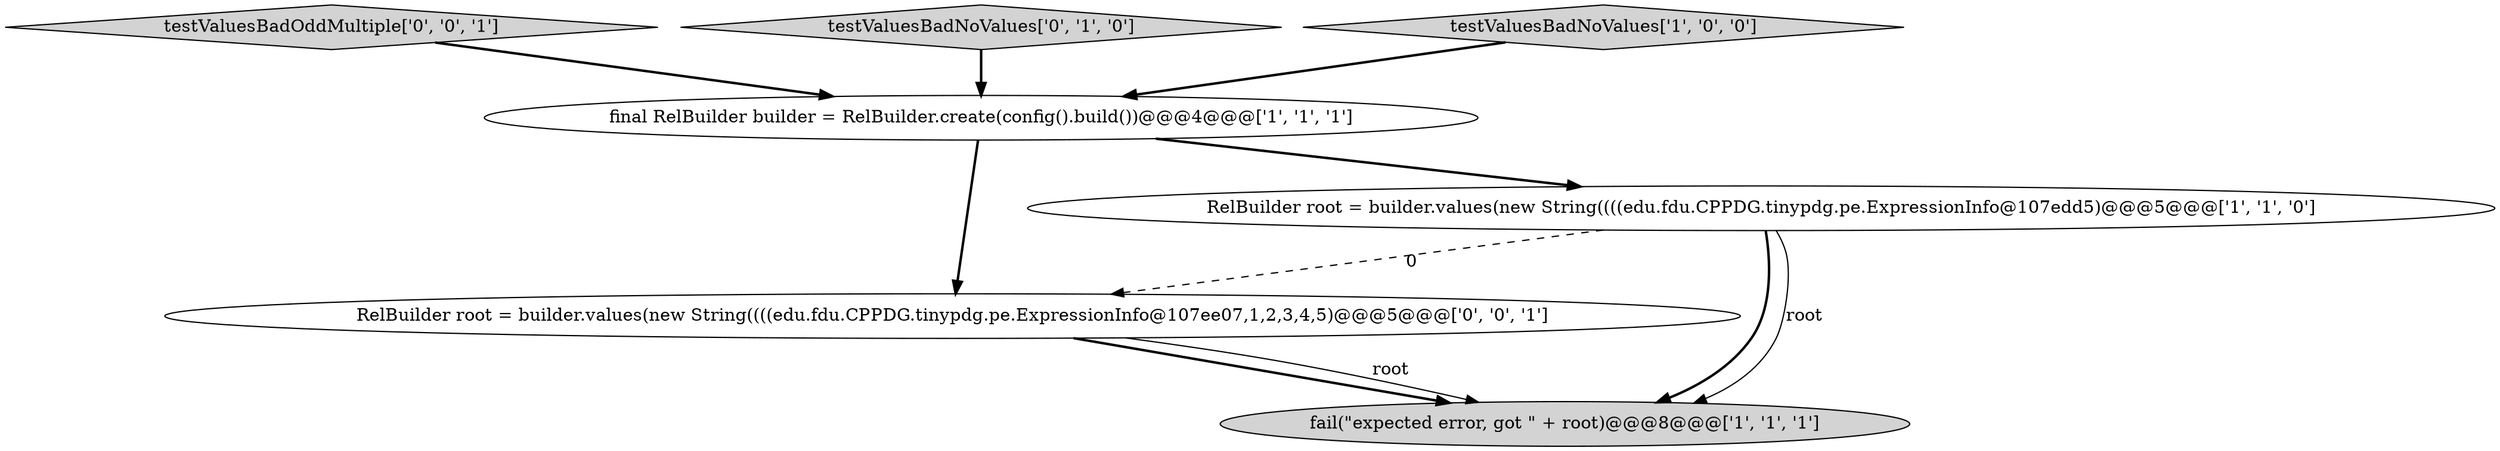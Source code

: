 digraph {
6 [style = filled, label = "testValuesBadOddMultiple['0', '0', '1']", fillcolor = lightgray, shape = diamond image = "AAA0AAABBB3BBB"];
4 [style = filled, label = "testValuesBadNoValues['0', '1', '0']", fillcolor = lightgray, shape = diamond image = "AAA0AAABBB2BBB"];
5 [style = filled, label = "RelBuilder root = builder.values(new String((((edu.fdu.CPPDG.tinypdg.pe.ExpressionInfo@107ee07,1,2,3,4,5)@@@5@@@['0', '0', '1']", fillcolor = white, shape = ellipse image = "AAA0AAABBB3BBB"];
0 [style = filled, label = "final RelBuilder builder = RelBuilder.create(config().build())@@@4@@@['1', '1', '1']", fillcolor = white, shape = ellipse image = "AAA0AAABBB1BBB"];
3 [style = filled, label = "fail(\"expected error, got \" + root)@@@8@@@['1', '1', '1']", fillcolor = lightgray, shape = ellipse image = "AAA0AAABBB1BBB"];
1 [style = filled, label = "RelBuilder root = builder.values(new String((((edu.fdu.CPPDG.tinypdg.pe.ExpressionInfo@107edd5)@@@5@@@['1', '1', '0']", fillcolor = white, shape = ellipse image = "AAA0AAABBB1BBB"];
2 [style = filled, label = "testValuesBadNoValues['1', '0', '0']", fillcolor = lightgray, shape = diamond image = "AAA0AAABBB1BBB"];
1->3 [style = bold, label=""];
5->3 [style = bold, label=""];
2->0 [style = bold, label=""];
6->0 [style = bold, label=""];
1->5 [style = dashed, label="0"];
1->3 [style = solid, label="root"];
0->1 [style = bold, label=""];
4->0 [style = bold, label=""];
0->5 [style = bold, label=""];
5->3 [style = solid, label="root"];
}
